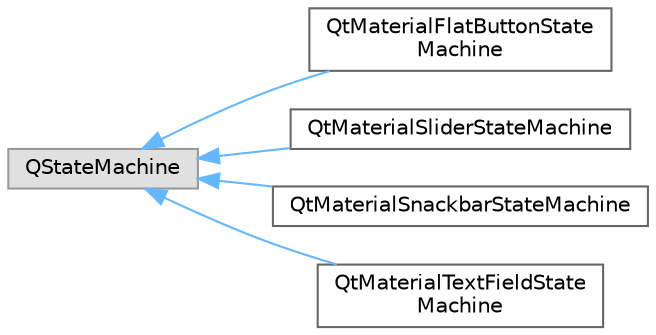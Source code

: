 digraph "类继承关系图"
{
 // LATEX_PDF_SIZE
  bgcolor="transparent";
  edge [fontname=Helvetica,fontsize=10,labelfontname=Helvetica,labelfontsize=10];
  node [fontname=Helvetica,fontsize=10,shape=box,height=0.2,width=0.4];
  rankdir="LR";
  Node0 [id="Node000000",label="QStateMachine",height=0.2,width=0.4,color="grey60", fillcolor="#E0E0E0", style="filled",tooltip=" "];
  Node0 -> Node1 [id="edge348_Node000000_Node000001",dir="back",color="steelblue1",style="solid",tooltip=" "];
  Node1 [id="Node000001",label="QtMaterialFlatButtonState\lMachine",height=0.2,width=0.4,color="grey40", fillcolor="white", style="filled",URL="$class_qt_material_flat_button_state_machine.html",tooltip="扁平按钮状态机类，管理按钮的交互状态（悬停、焦点、按下、选中）"];
  Node0 -> Node2 [id="edge349_Node000000_Node000002",dir="back",color="steelblue1",style="solid",tooltip=" "];
  Node2 [id="Node000002",label="QtMaterialSliderStateMachine",height=0.2,width=0.4,color="grey40", fillcolor="white", style="filled",URL="$class_qt_material_slider_state_machine.html",tooltip="滑块控件的状态机，管理交互状态"];
  Node0 -> Node3 [id="edge350_Node000000_Node000003",dir="back",color="steelblue1",style="solid",tooltip=" "];
  Node3 [id="Node000003",label="QtMaterialSnackbarStateMachine",height=0.2,width=0.4,color="grey40", fillcolor="white", style="filled",URL="$class_qt_material_snackbar_state_machine.html",tooltip="提示条状态机类，管理显示、隐藏和消息队列"];
  Node0 -> Node4 [id="edge351_Node000000_Node000004",dir="back",color="steelblue1",style="solid",tooltip=" "];
  Node4 [id="Node000004",label="QtMaterialTextFieldState\lMachine",height=0.2,width=0.4,color="grey40", fillcolor="white", style="filled",URL="$class_qt_material_text_field_state_machine.html",tooltip="文本输入框状态机类，管理正常和聚焦状态"];
}
